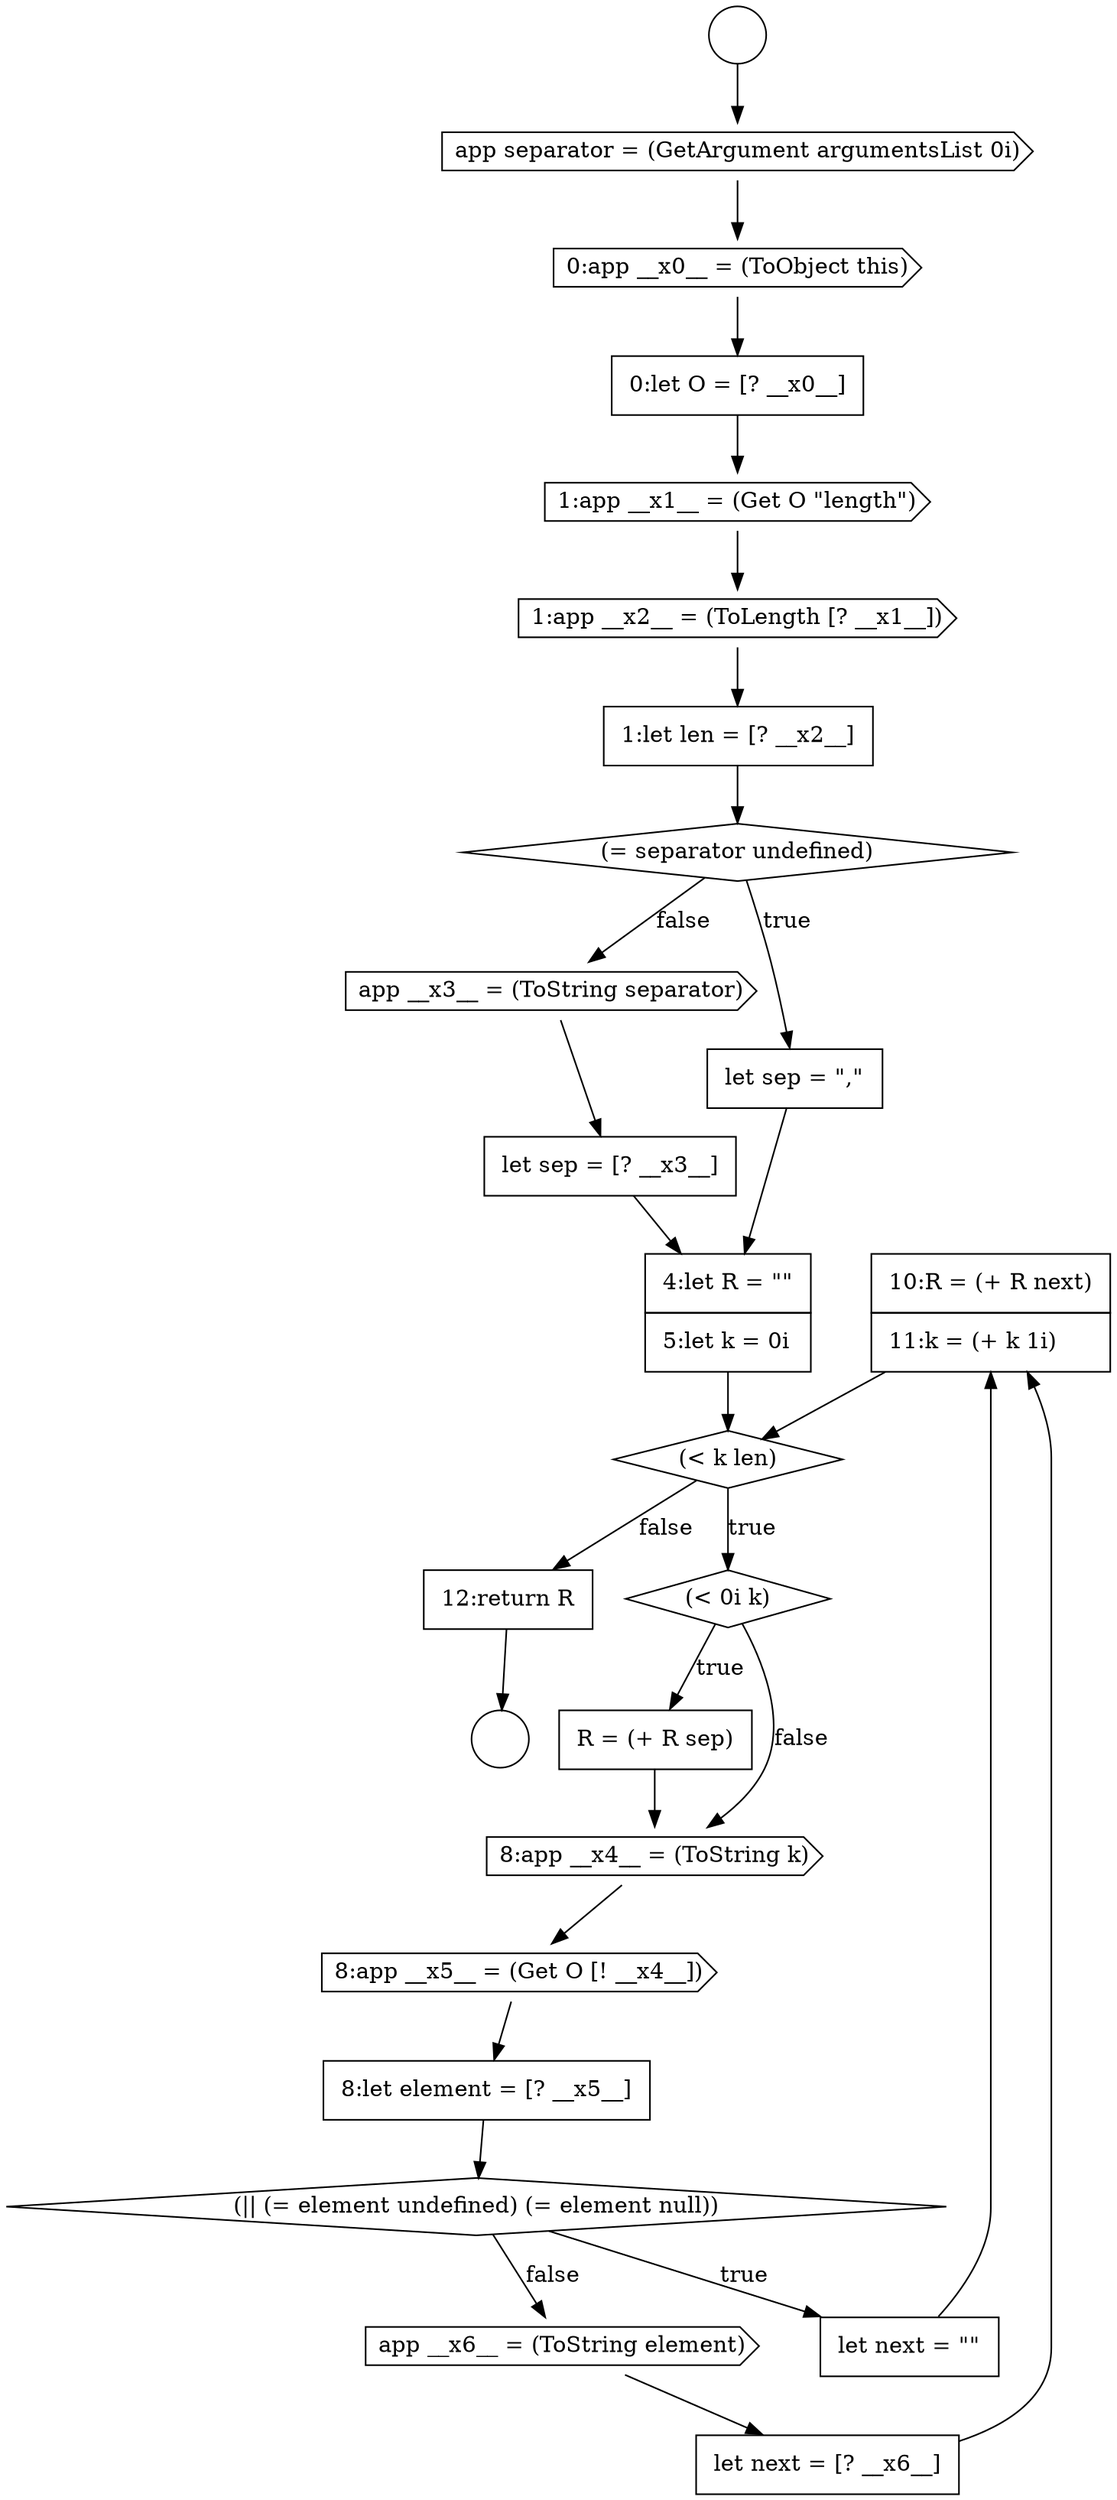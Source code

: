 digraph {
  node15045 [shape=none, margin=0, label=<<font color="black">
    <table border="0" cellborder="1" cellspacing="0" cellpadding="10">
      <tr><td align="left">10:R = (+ R next)</td></tr>
      <tr><td align="left">11:k = (+ k 1i)</td></tr>
    </table>
  </font>> color="black" fillcolor="white" style=filled]
  node15034 [shape=none, margin=0, label=<<font color="black">
    <table border="0" cellborder="1" cellspacing="0" cellpadding="10">
      <tr><td align="left">4:let R = &quot;&quot;</td></tr>
      <tr><td align="left">5:let k = 0i</td></tr>
    </table>
  </font>> color="black" fillcolor="white" style=filled]
  node15032 [shape=cds, label=<<font color="black">app __x3__ = (ToString separator)</font>> color="black" fillcolor="white" style=filled]
  node15033 [shape=none, margin=0, label=<<font color="black">
    <table border="0" cellborder="1" cellspacing="0" cellpadding="10">
      <tr><td align="left">let sep = [? __x3__]</td></tr>
    </table>
  </font>> color="black" fillcolor="white" style=filled]
  node15028 [shape=cds, label=<<font color="black">1:app __x2__ = (ToLength [? __x1__])</font>> color="black" fillcolor="white" style=filled]
  node15040 [shape=none, margin=0, label=<<font color="black">
    <table border="0" cellborder="1" cellspacing="0" cellpadding="10">
      <tr><td align="left">8:let element = [? __x5__]</td></tr>
    </table>
  </font>> color="black" fillcolor="white" style=filled]
  node15046 [shape=none, margin=0, label=<<font color="black">
    <table border="0" cellborder="1" cellspacing="0" cellpadding="10">
      <tr><td align="left">12:return R</td></tr>
    </table>
  </font>> color="black" fillcolor="white" style=filled]
  node15029 [shape=none, margin=0, label=<<font color="black">
    <table border="0" cellborder="1" cellspacing="0" cellpadding="10">
      <tr><td align="left">1:let len = [? __x2__]</td></tr>
    </table>
  </font>> color="black" fillcolor="white" style=filled]
  node15022 [shape=circle label=" " color="black" fillcolor="white" style=filled]
  node15037 [shape=none, margin=0, label=<<font color="black">
    <table border="0" cellborder="1" cellspacing="0" cellpadding="10">
      <tr><td align="left">R = (+ R sep)</td></tr>
    </table>
  </font>> color="black" fillcolor="white" style=filled]
  node15025 [shape=cds, label=<<font color="black">0:app __x0__ = (ToObject this)</font>> color="black" fillcolor="white" style=filled]
  node15030 [shape=diamond, label=<<font color="black">(= separator undefined)</font>> color="black" fillcolor="white" style=filled]
  node15036 [shape=diamond, label=<<font color="black">(&lt; 0i k)</font>> color="black" fillcolor="white" style=filled]
  node15038 [shape=cds, label=<<font color="black">8:app __x4__ = (ToString k)</font>> color="black" fillcolor="white" style=filled]
  node15035 [shape=diamond, label=<<font color="black">(&lt; k len)</font>> color="black" fillcolor="white" style=filled]
  node15031 [shape=none, margin=0, label=<<font color="black">
    <table border="0" cellborder="1" cellspacing="0" cellpadding="10">
      <tr><td align="left">let sep = &quot;,&quot;</td></tr>
    </table>
  </font>> color="black" fillcolor="white" style=filled]
  node15027 [shape=cds, label=<<font color="black">1:app __x1__ = (Get O &quot;length&quot;)</font>> color="black" fillcolor="white" style=filled]
  node15023 [shape=circle label=" " color="black" fillcolor="white" style=filled]
  node15041 [shape=diamond, label=<<font color="black">(|| (= element undefined) (= element null))</font>> color="black" fillcolor="white" style=filled]
  node15039 [shape=cds, label=<<font color="black">8:app __x5__ = (Get O [! __x4__])</font>> color="black" fillcolor="white" style=filled]
  node15042 [shape=none, margin=0, label=<<font color="black">
    <table border="0" cellborder="1" cellspacing="0" cellpadding="10">
      <tr><td align="left">let next = &quot;&quot;</td></tr>
    </table>
  </font>> color="black" fillcolor="white" style=filled]
  node15026 [shape=none, margin=0, label=<<font color="black">
    <table border="0" cellborder="1" cellspacing="0" cellpadding="10">
      <tr><td align="left">0:let O = [? __x0__]</td></tr>
    </table>
  </font>> color="black" fillcolor="white" style=filled]
  node15043 [shape=cds, label=<<font color="black">app __x6__ = (ToString element)</font>> color="black" fillcolor="white" style=filled]
  node15044 [shape=none, margin=0, label=<<font color="black">
    <table border="0" cellborder="1" cellspacing="0" cellpadding="10">
      <tr><td align="left">let next = [? __x6__]</td></tr>
    </table>
  </font>> color="black" fillcolor="white" style=filled]
  node15024 [shape=cds, label=<<font color="black">app separator = (GetArgument argumentsList 0i)</font>> color="black" fillcolor="white" style=filled]
  node15039 -> node15040 [ color="black"]
  node15046 -> node15023 [ color="black"]
  node15045 -> node15035 [ color="black"]
  node15036 -> node15037 [label=<<font color="black">true</font>> color="black"]
  node15036 -> node15038 [label=<<font color="black">false</font>> color="black"]
  node15041 -> node15042 [label=<<font color="black">true</font>> color="black"]
  node15041 -> node15043 [label=<<font color="black">false</font>> color="black"]
  node15032 -> node15033 [ color="black"]
  node15037 -> node15038 [ color="black"]
  node15031 -> node15034 [ color="black"]
  node15025 -> node15026 [ color="black"]
  node15030 -> node15031 [label=<<font color="black">true</font>> color="black"]
  node15030 -> node15032 [label=<<font color="black">false</font>> color="black"]
  node15026 -> node15027 [ color="black"]
  node15022 -> node15024 [ color="black"]
  node15044 -> node15045 [ color="black"]
  node15029 -> node15030 [ color="black"]
  node15040 -> node15041 [ color="black"]
  node15038 -> node15039 [ color="black"]
  node15035 -> node15036 [label=<<font color="black">true</font>> color="black"]
  node15035 -> node15046 [label=<<font color="black">false</font>> color="black"]
  node15024 -> node15025 [ color="black"]
  node15034 -> node15035 [ color="black"]
  node15028 -> node15029 [ color="black"]
  node15027 -> node15028 [ color="black"]
  node15033 -> node15034 [ color="black"]
  node15042 -> node15045 [ color="black"]
  node15043 -> node15044 [ color="black"]
}
